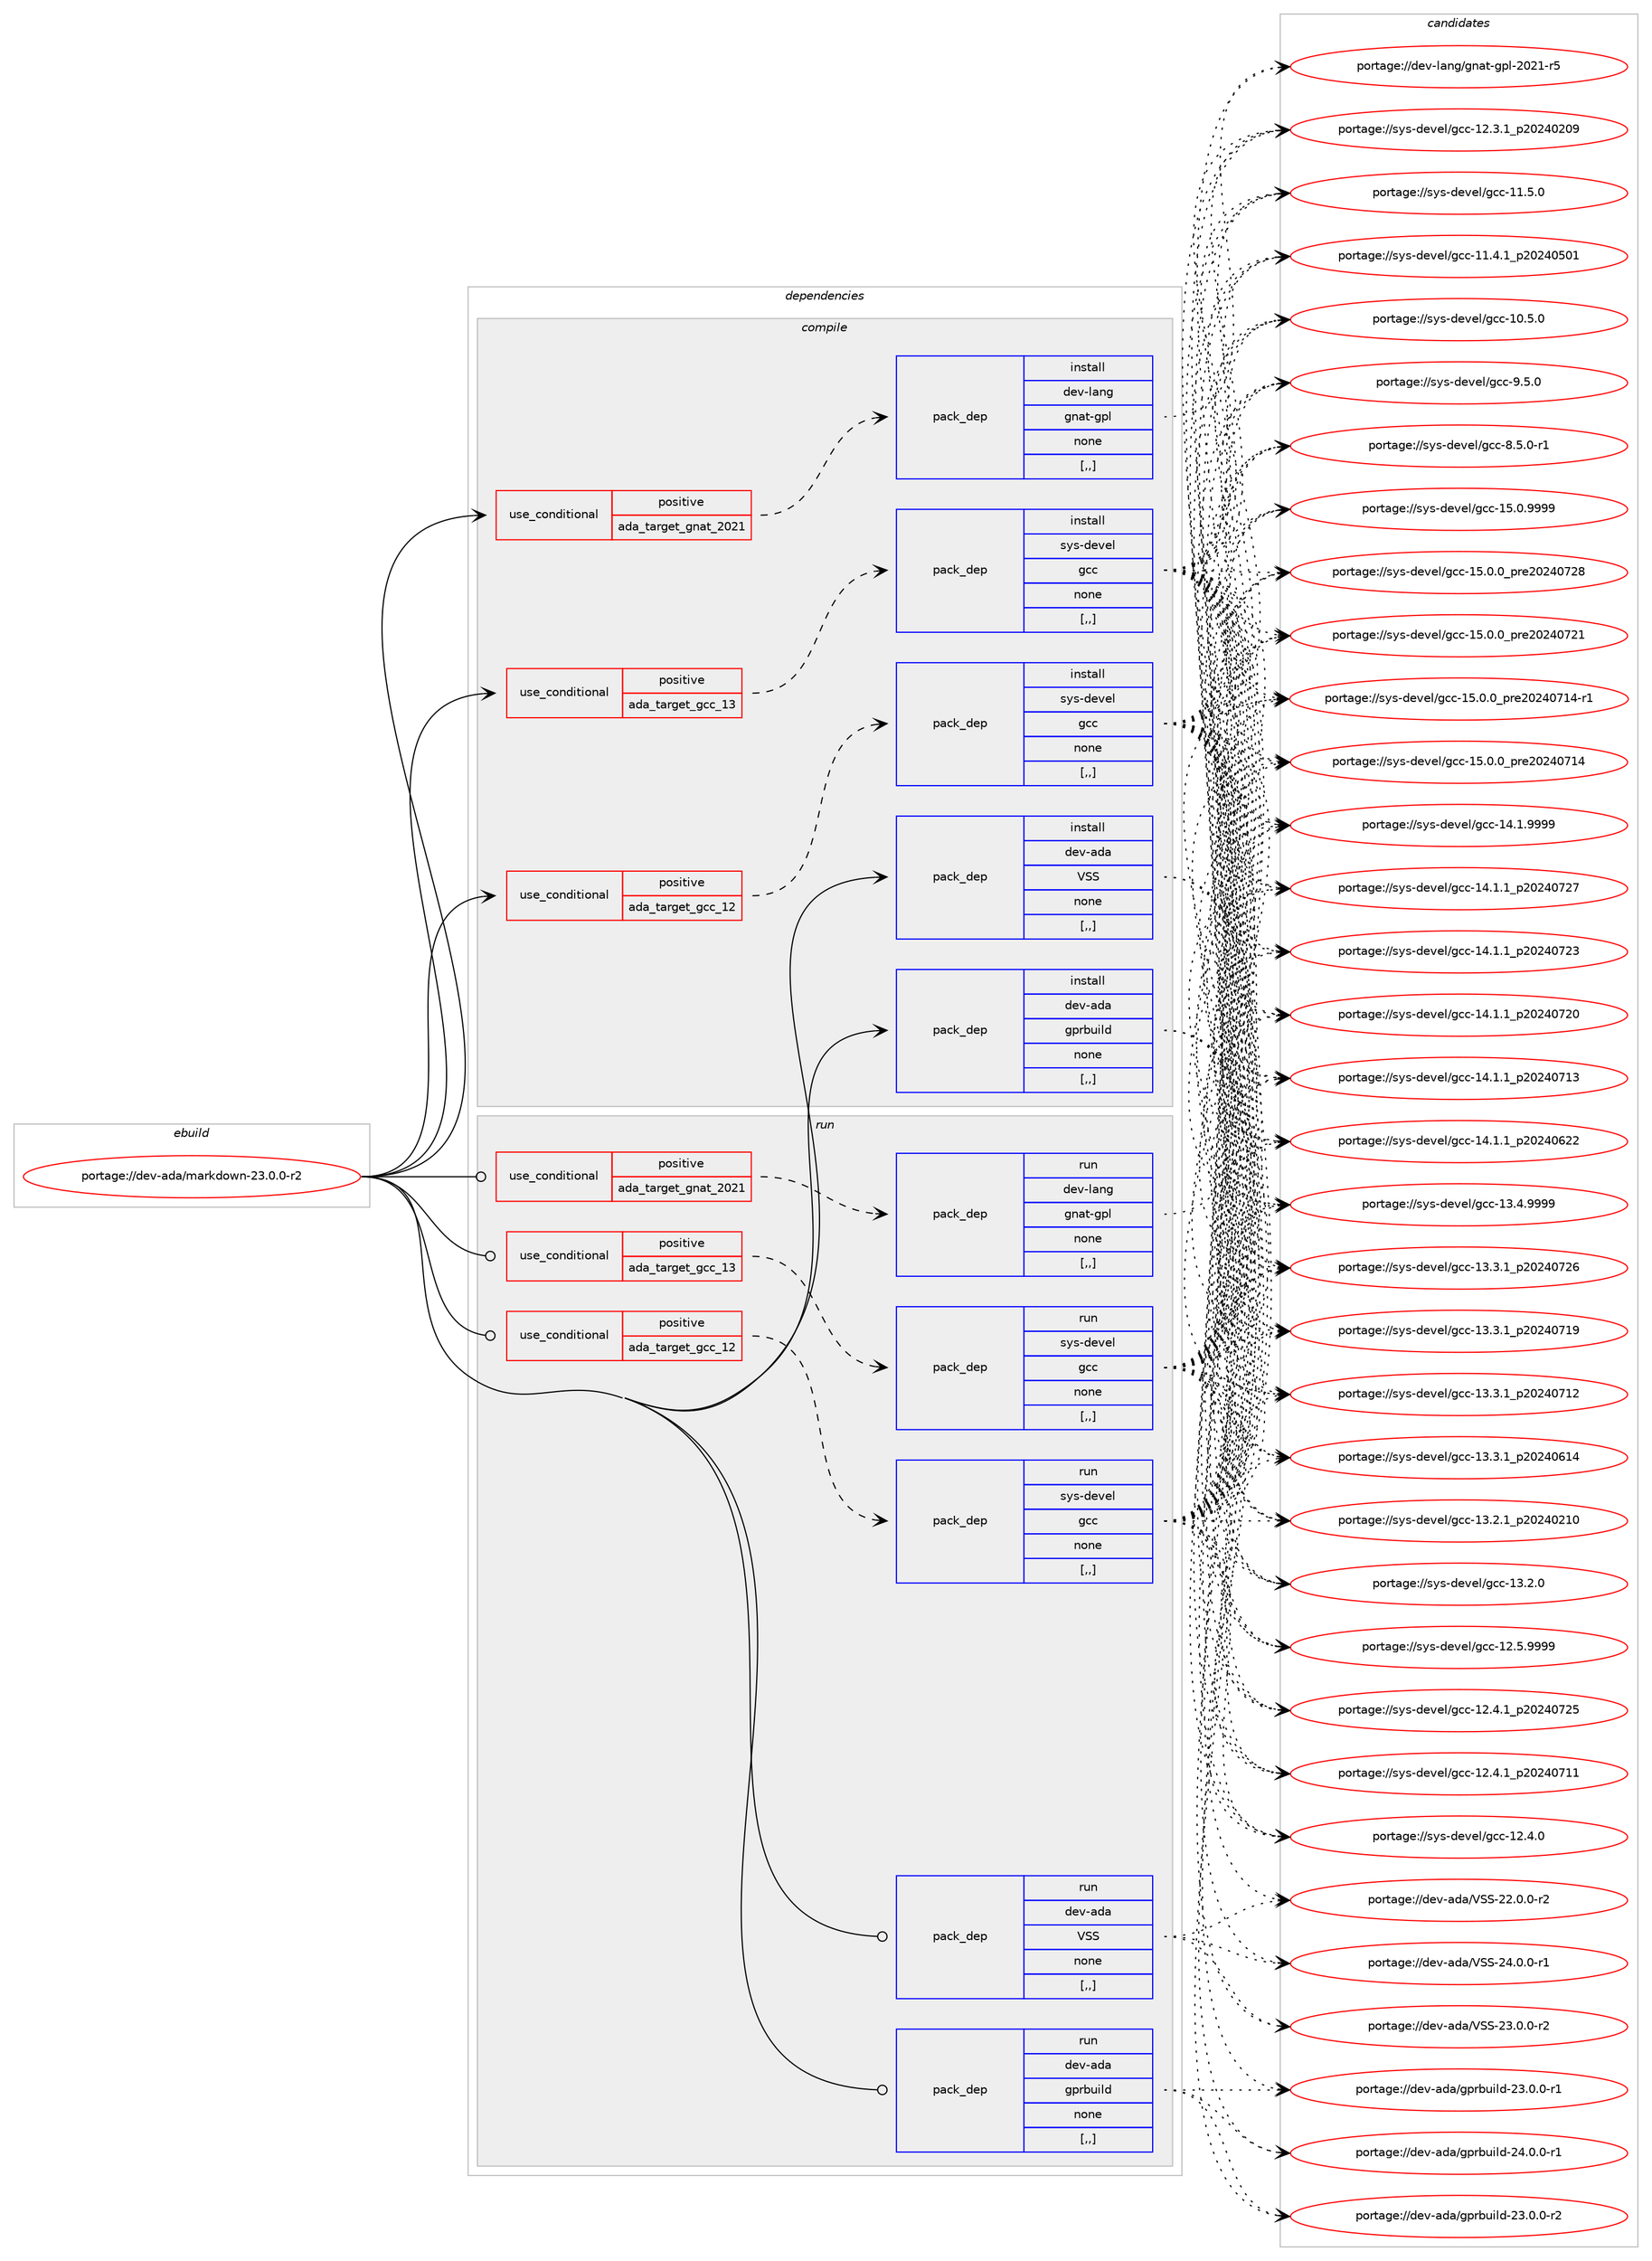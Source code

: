 digraph prolog {

# *************
# Graph options
# *************

newrank=true;
concentrate=true;
compound=true;
graph [rankdir=LR,fontname=Helvetica,fontsize=10,ranksep=1.5];#, ranksep=2.5, nodesep=0.2];
edge  [arrowhead=vee];
node  [fontname=Helvetica,fontsize=10];

# **********
# The ebuild
# **********

subgraph cluster_leftcol {
color=gray;
label=<<i>ebuild</i>>;
id [label="portage://dev-ada/markdown-23.0.0-r2", color=red, width=4, href="../dev-ada/markdown-23.0.0-r2.svg"];
}

# ****************
# The dependencies
# ****************

subgraph cluster_midcol {
color=gray;
label=<<i>dependencies</i>>;
subgraph cluster_compile {
fillcolor="#eeeeee";
style=filled;
label=<<i>compile</i>>;
subgraph cond16718 {
dependency64597 [label=<<TABLE BORDER="0" CELLBORDER="1" CELLSPACING="0" CELLPADDING="4"><TR><TD ROWSPAN="3" CELLPADDING="10">use_conditional</TD></TR><TR><TD>positive</TD></TR><TR><TD>ada_target_gcc_12</TD></TR></TABLE>>, shape=none, color=red];
subgraph pack46959 {
dependency64598 [label=<<TABLE BORDER="0" CELLBORDER="1" CELLSPACING="0" CELLPADDING="4" WIDTH="220"><TR><TD ROWSPAN="6" CELLPADDING="30">pack_dep</TD></TR><TR><TD WIDTH="110">install</TD></TR><TR><TD>sys-devel</TD></TR><TR><TD>gcc</TD></TR><TR><TD>none</TD></TR><TR><TD>[,,]</TD></TR></TABLE>>, shape=none, color=blue];
}
dependency64597:e -> dependency64598:w [weight=20,style="dashed",arrowhead="vee"];
}
id:e -> dependency64597:w [weight=20,style="solid",arrowhead="vee"];
subgraph cond16719 {
dependency64599 [label=<<TABLE BORDER="0" CELLBORDER="1" CELLSPACING="0" CELLPADDING="4"><TR><TD ROWSPAN="3" CELLPADDING="10">use_conditional</TD></TR><TR><TD>positive</TD></TR><TR><TD>ada_target_gcc_13</TD></TR></TABLE>>, shape=none, color=red];
subgraph pack46960 {
dependency64600 [label=<<TABLE BORDER="0" CELLBORDER="1" CELLSPACING="0" CELLPADDING="4" WIDTH="220"><TR><TD ROWSPAN="6" CELLPADDING="30">pack_dep</TD></TR><TR><TD WIDTH="110">install</TD></TR><TR><TD>sys-devel</TD></TR><TR><TD>gcc</TD></TR><TR><TD>none</TD></TR><TR><TD>[,,]</TD></TR></TABLE>>, shape=none, color=blue];
}
dependency64599:e -> dependency64600:w [weight=20,style="dashed",arrowhead="vee"];
}
id:e -> dependency64599:w [weight=20,style="solid",arrowhead="vee"];
subgraph cond16720 {
dependency64601 [label=<<TABLE BORDER="0" CELLBORDER="1" CELLSPACING="0" CELLPADDING="4"><TR><TD ROWSPAN="3" CELLPADDING="10">use_conditional</TD></TR><TR><TD>positive</TD></TR><TR><TD>ada_target_gnat_2021</TD></TR></TABLE>>, shape=none, color=red];
subgraph pack46961 {
dependency64602 [label=<<TABLE BORDER="0" CELLBORDER="1" CELLSPACING="0" CELLPADDING="4" WIDTH="220"><TR><TD ROWSPAN="6" CELLPADDING="30">pack_dep</TD></TR><TR><TD WIDTH="110">install</TD></TR><TR><TD>dev-lang</TD></TR><TR><TD>gnat-gpl</TD></TR><TR><TD>none</TD></TR><TR><TD>[,,]</TD></TR></TABLE>>, shape=none, color=blue];
}
dependency64601:e -> dependency64602:w [weight=20,style="dashed",arrowhead="vee"];
}
id:e -> dependency64601:w [weight=20,style="solid",arrowhead="vee"];
subgraph pack46962 {
dependency64603 [label=<<TABLE BORDER="0" CELLBORDER="1" CELLSPACING="0" CELLPADDING="4" WIDTH="220"><TR><TD ROWSPAN="6" CELLPADDING="30">pack_dep</TD></TR><TR><TD WIDTH="110">install</TD></TR><TR><TD>dev-ada</TD></TR><TR><TD>VSS</TD></TR><TR><TD>none</TD></TR><TR><TD>[,,]</TD></TR></TABLE>>, shape=none, color=blue];
}
id:e -> dependency64603:w [weight=20,style="solid",arrowhead="vee"];
subgraph pack46963 {
dependency64604 [label=<<TABLE BORDER="0" CELLBORDER="1" CELLSPACING="0" CELLPADDING="4" WIDTH="220"><TR><TD ROWSPAN="6" CELLPADDING="30">pack_dep</TD></TR><TR><TD WIDTH="110">install</TD></TR><TR><TD>dev-ada</TD></TR><TR><TD>gprbuild</TD></TR><TR><TD>none</TD></TR><TR><TD>[,,]</TD></TR></TABLE>>, shape=none, color=blue];
}
id:e -> dependency64604:w [weight=20,style="solid",arrowhead="vee"];
}
subgraph cluster_compileandrun {
fillcolor="#eeeeee";
style=filled;
label=<<i>compile and run</i>>;
}
subgraph cluster_run {
fillcolor="#eeeeee";
style=filled;
label=<<i>run</i>>;
subgraph cond16721 {
dependency64605 [label=<<TABLE BORDER="0" CELLBORDER="1" CELLSPACING="0" CELLPADDING="4"><TR><TD ROWSPAN="3" CELLPADDING="10">use_conditional</TD></TR><TR><TD>positive</TD></TR><TR><TD>ada_target_gcc_12</TD></TR></TABLE>>, shape=none, color=red];
subgraph pack46964 {
dependency64606 [label=<<TABLE BORDER="0" CELLBORDER="1" CELLSPACING="0" CELLPADDING="4" WIDTH="220"><TR><TD ROWSPAN="6" CELLPADDING="30">pack_dep</TD></TR><TR><TD WIDTH="110">run</TD></TR><TR><TD>sys-devel</TD></TR><TR><TD>gcc</TD></TR><TR><TD>none</TD></TR><TR><TD>[,,]</TD></TR></TABLE>>, shape=none, color=blue];
}
dependency64605:e -> dependency64606:w [weight=20,style="dashed",arrowhead="vee"];
}
id:e -> dependency64605:w [weight=20,style="solid",arrowhead="odot"];
subgraph cond16722 {
dependency64607 [label=<<TABLE BORDER="0" CELLBORDER="1" CELLSPACING="0" CELLPADDING="4"><TR><TD ROWSPAN="3" CELLPADDING="10">use_conditional</TD></TR><TR><TD>positive</TD></TR><TR><TD>ada_target_gcc_13</TD></TR></TABLE>>, shape=none, color=red];
subgraph pack46965 {
dependency64608 [label=<<TABLE BORDER="0" CELLBORDER="1" CELLSPACING="0" CELLPADDING="4" WIDTH="220"><TR><TD ROWSPAN="6" CELLPADDING="30">pack_dep</TD></TR><TR><TD WIDTH="110">run</TD></TR><TR><TD>sys-devel</TD></TR><TR><TD>gcc</TD></TR><TR><TD>none</TD></TR><TR><TD>[,,]</TD></TR></TABLE>>, shape=none, color=blue];
}
dependency64607:e -> dependency64608:w [weight=20,style="dashed",arrowhead="vee"];
}
id:e -> dependency64607:w [weight=20,style="solid",arrowhead="odot"];
subgraph cond16723 {
dependency64609 [label=<<TABLE BORDER="0" CELLBORDER="1" CELLSPACING="0" CELLPADDING="4"><TR><TD ROWSPAN="3" CELLPADDING="10">use_conditional</TD></TR><TR><TD>positive</TD></TR><TR><TD>ada_target_gnat_2021</TD></TR></TABLE>>, shape=none, color=red];
subgraph pack46966 {
dependency64610 [label=<<TABLE BORDER="0" CELLBORDER="1" CELLSPACING="0" CELLPADDING="4" WIDTH="220"><TR><TD ROWSPAN="6" CELLPADDING="30">pack_dep</TD></TR><TR><TD WIDTH="110">run</TD></TR><TR><TD>dev-lang</TD></TR><TR><TD>gnat-gpl</TD></TR><TR><TD>none</TD></TR><TR><TD>[,,]</TD></TR></TABLE>>, shape=none, color=blue];
}
dependency64609:e -> dependency64610:w [weight=20,style="dashed",arrowhead="vee"];
}
id:e -> dependency64609:w [weight=20,style="solid",arrowhead="odot"];
subgraph pack46967 {
dependency64611 [label=<<TABLE BORDER="0" CELLBORDER="1" CELLSPACING="0" CELLPADDING="4" WIDTH="220"><TR><TD ROWSPAN="6" CELLPADDING="30">pack_dep</TD></TR><TR><TD WIDTH="110">run</TD></TR><TR><TD>dev-ada</TD></TR><TR><TD>VSS</TD></TR><TR><TD>none</TD></TR><TR><TD>[,,]</TD></TR></TABLE>>, shape=none, color=blue];
}
id:e -> dependency64611:w [weight=20,style="solid",arrowhead="odot"];
subgraph pack46968 {
dependency64612 [label=<<TABLE BORDER="0" CELLBORDER="1" CELLSPACING="0" CELLPADDING="4" WIDTH="220"><TR><TD ROWSPAN="6" CELLPADDING="30">pack_dep</TD></TR><TR><TD WIDTH="110">run</TD></TR><TR><TD>dev-ada</TD></TR><TR><TD>gprbuild</TD></TR><TR><TD>none</TD></TR><TR><TD>[,,]</TD></TR></TABLE>>, shape=none, color=blue];
}
id:e -> dependency64612:w [weight=20,style="solid",arrowhead="odot"];
}
}

# **************
# The candidates
# **************

subgraph cluster_choices {
rank=same;
color=gray;
label=<<i>candidates</i>>;

subgraph choice46959 {
color=black;
nodesep=1;
choice1151211154510010111810110847103999945495346484657575757 [label="portage://sys-devel/gcc-15.0.9999", color=red, width=4,href="../sys-devel/gcc-15.0.9999.svg"];
choice1151211154510010111810110847103999945495346484648951121141015048505248555056 [label="portage://sys-devel/gcc-15.0.0_pre20240728", color=red, width=4,href="../sys-devel/gcc-15.0.0_pre20240728.svg"];
choice1151211154510010111810110847103999945495346484648951121141015048505248555049 [label="portage://sys-devel/gcc-15.0.0_pre20240721", color=red, width=4,href="../sys-devel/gcc-15.0.0_pre20240721.svg"];
choice11512111545100101118101108471039999454953464846489511211410150485052485549524511449 [label="portage://sys-devel/gcc-15.0.0_pre20240714-r1", color=red, width=4,href="../sys-devel/gcc-15.0.0_pre20240714-r1.svg"];
choice1151211154510010111810110847103999945495346484648951121141015048505248554952 [label="portage://sys-devel/gcc-15.0.0_pre20240714", color=red, width=4,href="../sys-devel/gcc-15.0.0_pre20240714.svg"];
choice1151211154510010111810110847103999945495246494657575757 [label="portage://sys-devel/gcc-14.1.9999", color=red, width=4,href="../sys-devel/gcc-14.1.9999.svg"];
choice1151211154510010111810110847103999945495246494649951125048505248555055 [label="portage://sys-devel/gcc-14.1.1_p20240727", color=red, width=4,href="../sys-devel/gcc-14.1.1_p20240727.svg"];
choice1151211154510010111810110847103999945495246494649951125048505248555051 [label="portage://sys-devel/gcc-14.1.1_p20240723", color=red, width=4,href="../sys-devel/gcc-14.1.1_p20240723.svg"];
choice1151211154510010111810110847103999945495246494649951125048505248555048 [label="portage://sys-devel/gcc-14.1.1_p20240720", color=red, width=4,href="../sys-devel/gcc-14.1.1_p20240720.svg"];
choice1151211154510010111810110847103999945495246494649951125048505248554951 [label="portage://sys-devel/gcc-14.1.1_p20240713", color=red, width=4,href="../sys-devel/gcc-14.1.1_p20240713.svg"];
choice1151211154510010111810110847103999945495246494649951125048505248545050 [label="portage://sys-devel/gcc-14.1.1_p20240622", color=red, width=4,href="../sys-devel/gcc-14.1.1_p20240622.svg"];
choice1151211154510010111810110847103999945495146524657575757 [label="portage://sys-devel/gcc-13.4.9999", color=red, width=4,href="../sys-devel/gcc-13.4.9999.svg"];
choice1151211154510010111810110847103999945495146514649951125048505248555054 [label="portage://sys-devel/gcc-13.3.1_p20240726", color=red, width=4,href="../sys-devel/gcc-13.3.1_p20240726.svg"];
choice1151211154510010111810110847103999945495146514649951125048505248554957 [label="portage://sys-devel/gcc-13.3.1_p20240719", color=red, width=4,href="../sys-devel/gcc-13.3.1_p20240719.svg"];
choice1151211154510010111810110847103999945495146514649951125048505248554950 [label="portage://sys-devel/gcc-13.3.1_p20240712", color=red, width=4,href="../sys-devel/gcc-13.3.1_p20240712.svg"];
choice1151211154510010111810110847103999945495146514649951125048505248544952 [label="portage://sys-devel/gcc-13.3.1_p20240614", color=red, width=4,href="../sys-devel/gcc-13.3.1_p20240614.svg"];
choice1151211154510010111810110847103999945495146504649951125048505248504948 [label="portage://sys-devel/gcc-13.2.1_p20240210", color=red, width=4,href="../sys-devel/gcc-13.2.1_p20240210.svg"];
choice1151211154510010111810110847103999945495146504648 [label="portage://sys-devel/gcc-13.2.0", color=red, width=4,href="../sys-devel/gcc-13.2.0.svg"];
choice1151211154510010111810110847103999945495046534657575757 [label="portage://sys-devel/gcc-12.5.9999", color=red, width=4,href="../sys-devel/gcc-12.5.9999.svg"];
choice1151211154510010111810110847103999945495046524649951125048505248555053 [label="portage://sys-devel/gcc-12.4.1_p20240725", color=red, width=4,href="../sys-devel/gcc-12.4.1_p20240725.svg"];
choice1151211154510010111810110847103999945495046524649951125048505248554949 [label="portage://sys-devel/gcc-12.4.1_p20240711", color=red, width=4,href="../sys-devel/gcc-12.4.1_p20240711.svg"];
choice1151211154510010111810110847103999945495046524648 [label="portage://sys-devel/gcc-12.4.0", color=red, width=4,href="../sys-devel/gcc-12.4.0.svg"];
choice1151211154510010111810110847103999945495046514649951125048505248504857 [label="portage://sys-devel/gcc-12.3.1_p20240209", color=red, width=4,href="../sys-devel/gcc-12.3.1_p20240209.svg"];
choice1151211154510010111810110847103999945494946534648 [label="portage://sys-devel/gcc-11.5.0", color=red, width=4,href="../sys-devel/gcc-11.5.0.svg"];
choice1151211154510010111810110847103999945494946524649951125048505248534849 [label="portage://sys-devel/gcc-11.4.1_p20240501", color=red, width=4,href="../sys-devel/gcc-11.4.1_p20240501.svg"];
choice1151211154510010111810110847103999945494846534648 [label="portage://sys-devel/gcc-10.5.0", color=red, width=4,href="../sys-devel/gcc-10.5.0.svg"];
choice11512111545100101118101108471039999455746534648 [label="portage://sys-devel/gcc-9.5.0", color=red, width=4,href="../sys-devel/gcc-9.5.0.svg"];
choice115121115451001011181011084710399994556465346484511449 [label="portage://sys-devel/gcc-8.5.0-r1", color=red, width=4,href="../sys-devel/gcc-8.5.0-r1.svg"];
dependency64598:e -> choice1151211154510010111810110847103999945495346484657575757:w [style=dotted,weight="100"];
dependency64598:e -> choice1151211154510010111810110847103999945495346484648951121141015048505248555056:w [style=dotted,weight="100"];
dependency64598:e -> choice1151211154510010111810110847103999945495346484648951121141015048505248555049:w [style=dotted,weight="100"];
dependency64598:e -> choice11512111545100101118101108471039999454953464846489511211410150485052485549524511449:w [style=dotted,weight="100"];
dependency64598:e -> choice1151211154510010111810110847103999945495346484648951121141015048505248554952:w [style=dotted,weight="100"];
dependency64598:e -> choice1151211154510010111810110847103999945495246494657575757:w [style=dotted,weight="100"];
dependency64598:e -> choice1151211154510010111810110847103999945495246494649951125048505248555055:w [style=dotted,weight="100"];
dependency64598:e -> choice1151211154510010111810110847103999945495246494649951125048505248555051:w [style=dotted,weight="100"];
dependency64598:e -> choice1151211154510010111810110847103999945495246494649951125048505248555048:w [style=dotted,weight="100"];
dependency64598:e -> choice1151211154510010111810110847103999945495246494649951125048505248554951:w [style=dotted,weight="100"];
dependency64598:e -> choice1151211154510010111810110847103999945495246494649951125048505248545050:w [style=dotted,weight="100"];
dependency64598:e -> choice1151211154510010111810110847103999945495146524657575757:w [style=dotted,weight="100"];
dependency64598:e -> choice1151211154510010111810110847103999945495146514649951125048505248555054:w [style=dotted,weight="100"];
dependency64598:e -> choice1151211154510010111810110847103999945495146514649951125048505248554957:w [style=dotted,weight="100"];
dependency64598:e -> choice1151211154510010111810110847103999945495146514649951125048505248554950:w [style=dotted,weight="100"];
dependency64598:e -> choice1151211154510010111810110847103999945495146514649951125048505248544952:w [style=dotted,weight="100"];
dependency64598:e -> choice1151211154510010111810110847103999945495146504649951125048505248504948:w [style=dotted,weight="100"];
dependency64598:e -> choice1151211154510010111810110847103999945495146504648:w [style=dotted,weight="100"];
dependency64598:e -> choice1151211154510010111810110847103999945495046534657575757:w [style=dotted,weight="100"];
dependency64598:e -> choice1151211154510010111810110847103999945495046524649951125048505248555053:w [style=dotted,weight="100"];
dependency64598:e -> choice1151211154510010111810110847103999945495046524649951125048505248554949:w [style=dotted,weight="100"];
dependency64598:e -> choice1151211154510010111810110847103999945495046524648:w [style=dotted,weight="100"];
dependency64598:e -> choice1151211154510010111810110847103999945495046514649951125048505248504857:w [style=dotted,weight="100"];
dependency64598:e -> choice1151211154510010111810110847103999945494946534648:w [style=dotted,weight="100"];
dependency64598:e -> choice1151211154510010111810110847103999945494946524649951125048505248534849:w [style=dotted,weight="100"];
dependency64598:e -> choice1151211154510010111810110847103999945494846534648:w [style=dotted,weight="100"];
dependency64598:e -> choice11512111545100101118101108471039999455746534648:w [style=dotted,weight="100"];
dependency64598:e -> choice115121115451001011181011084710399994556465346484511449:w [style=dotted,weight="100"];
}
subgraph choice46960 {
color=black;
nodesep=1;
choice1151211154510010111810110847103999945495346484657575757 [label="portage://sys-devel/gcc-15.0.9999", color=red, width=4,href="../sys-devel/gcc-15.0.9999.svg"];
choice1151211154510010111810110847103999945495346484648951121141015048505248555056 [label="portage://sys-devel/gcc-15.0.0_pre20240728", color=red, width=4,href="../sys-devel/gcc-15.0.0_pre20240728.svg"];
choice1151211154510010111810110847103999945495346484648951121141015048505248555049 [label="portage://sys-devel/gcc-15.0.0_pre20240721", color=red, width=4,href="../sys-devel/gcc-15.0.0_pre20240721.svg"];
choice11512111545100101118101108471039999454953464846489511211410150485052485549524511449 [label="portage://sys-devel/gcc-15.0.0_pre20240714-r1", color=red, width=4,href="../sys-devel/gcc-15.0.0_pre20240714-r1.svg"];
choice1151211154510010111810110847103999945495346484648951121141015048505248554952 [label="portage://sys-devel/gcc-15.0.0_pre20240714", color=red, width=4,href="../sys-devel/gcc-15.0.0_pre20240714.svg"];
choice1151211154510010111810110847103999945495246494657575757 [label="portage://sys-devel/gcc-14.1.9999", color=red, width=4,href="../sys-devel/gcc-14.1.9999.svg"];
choice1151211154510010111810110847103999945495246494649951125048505248555055 [label="portage://sys-devel/gcc-14.1.1_p20240727", color=red, width=4,href="../sys-devel/gcc-14.1.1_p20240727.svg"];
choice1151211154510010111810110847103999945495246494649951125048505248555051 [label="portage://sys-devel/gcc-14.1.1_p20240723", color=red, width=4,href="../sys-devel/gcc-14.1.1_p20240723.svg"];
choice1151211154510010111810110847103999945495246494649951125048505248555048 [label="portage://sys-devel/gcc-14.1.1_p20240720", color=red, width=4,href="../sys-devel/gcc-14.1.1_p20240720.svg"];
choice1151211154510010111810110847103999945495246494649951125048505248554951 [label="portage://sys-devel/gcc-14.1.1_p20240713", color=red, width=4,href="../sys-devel/gcc-14.1.1_p20240713.svg"];
choice1151211154510010111810110847103999945495246494649951125048505248545050 [label="portage://sys-devel/gcc-14.1.1_p20240622", color=red, width=4,href="../sys-devel/gcc-14.1.1_p20240622.svg"];
choice1151211154510010111810110847103999945495146524657575757 [label="portage://sys-devel/gcc-13.4.9999", color=red, width=4,href="../sys-devel/gcc-13.4.9999.svg"];
choice1151211154510010111810110847103999945495146514649951125048505248555054 [label="portage://sys-devel/gcc-13.3.1_p20240726", color=red, width=4,href="../sys-devel/gcc-13.3.1_p20240726.svg"];
choice1151211154510010111810110847103999945495146514649951125048505248554957 [label="portage://sys-devel/gcc-13.3.1_p20240719", color=red, width=4,href="../sys-devel/gcc-13.3.1_p20240719.svg"];
choice1151211154510010111810110847103999945495146514649951125048505248554950 [label="portage://sys-devel/gcc-13.3.1_p20240712", color=red, width=4,href="../sys-devel/gcc-13.3.1_p20240712.svg"];
choice1151211154510010111810110847103999945495146514649951125048505248544952 [label="portage://sys-devel/gcc-13.3.1_p20240614", color=red, width=4,href="../sys-devel/gcc-13.3.1_p20240614.svg"];
choice1151211154510010111810110847103999945495146504649951125048505248504948 [label="portage://sys-devel/gcc-13.2.1_p20240210", color=red, width=4,href="../sys-devel/gcc-13.2.1_p20240210.svg"];
choice1151211154510010111810110847103999945495146504648 [label="portage://sys-devel/gcc-13.2.0", color=red, width=4,href="../sys-devel/gcc-13.2.0.svg"];
choice1151211154510010111810110847103999945495046534657575757 [label="portage://sys-devel/gcc-12.5.9999", color=red, width=4,href="../sys-devel/gcc-12.5.9999.svg"];
choice1151211154510010111810110847103999945495046524649951125048505248555053 [label="portage://sys-devel/gcc-12.4.1_p20240725", color=red, width=4,href="../sys-devel/gcc-12.4.1_p20240725.svg"];
choice1151211154510010111810110847103999945495046524649951125048505248554949 [label="portage://sys-devel/gcc-12.4.1_p20240711", color=red, width=4,href="../sys-devel/gcc-12.4.1_p20240711.svg"];
choice1151211154510010111810110847103999945495046524648 [label="portage://sys-devel/gcc-12.4.0", color=red, width=4,href="../sys-devel/gcc-12.4.0.svg"];
choice1151211154510010111810110847103999945495046514649951125048505248504857 [label="portage://sys-devel/gcc-12.3.1_p20240209", color=red, width=4,href="../sys-devel/gcc-12.3.1_p20240209.svg"];
choice1151211154510010111810110847103999945494946534648 [label="portage://sys-devel/gcc-11.5.0", color=red, width=4,href="../sys-devel/gcc-11.5.0.svg"];
choice1151211154510010111810110847103999945494946524649951125048505248534849 [label="portage://sys-devel/gcc-11.4.1_p20240501", color=red, width=4,href="../sys-devel/gcc-11.4.1_p20240501.svg"];
choice1151211154510010111810110847103999945494846534648 [label="portage://sys-devel/gcc-10.5.0", color=red, width=4,href="../sys-devel/gcc-10.5.0.svg"];
choice11512111545100101118101108471039999455746534648 [label="portage://sys-devel/gcc-9.5.0", color=red, width=4,href="../sys-devel/gcc-9.5.0.svg"];
choice115121115451001011181011084710399994556465346484511449 [label="portage://sys-devel/gcc-8.5.0-r1", color=red, width=4,href="../sys-devel/gcc-8.5.0-r1.svg"];
dependency64600:e -> choice1151211154510010111810110847103999945495346484657575757:w [style=dotted,weight="100"];
dependency64600:e -> choice1151211154510010111810110847103999945495346484648951121141015048505248555056:w [style=dotted,weight="100"];
dependency64600:e -> choice1151211154510010111810110847103999945495346484648951121141015048505248555049:w [style=dotted,weight="100"];
dependency64600:e -> choice11512111545100101118101108471039999454953464846489511211410150485052485549524511449:w [style=dotted,weight="100"];
dependency64600:e -> choice1151211154510010111810110847103999945495346484648951121141015048505248554952:w [style=dotted,weight="100"];
dependency64600:e -> choice1151211154510010111810110847103999945495246494657575757:w [style=dotted,weight="100"];
dependency64600:e -> choice1151211154510010111810110847103999945495246494649951125048505248555055:w [style=dotted,weight="100"];
dependency64600:e -> choice1151211154510010111810110847103999945495246494649951125048505248555051:w [style=dotted,weight="100"];
dependency64600:e -> choice1151211154510010111810110847103999945495246494649951125048505248555048:w [style=dotted,weight="100"];
dependency64600:e -> choice1151211154510010111810110847103999945495246494649951125048505248554951:w [style=dotted,weight="100"];
dependency64600:e -> choice1151211154510010111810110847103999945495246494649951125048505248545050:w [style=dotted,weight="100"];
dependency64600:e -> choice1151211154510010111810110847103999945495146524657575757:w [style=dotted,weight="100"];
dependency64600:e -> choice1151211154510010111810110847103999945495146514649951125048505248555054:w [style=dotted,weight="100"];
dependency64600:e -> choice1151211154510010111810110847103999945495146514649951125048505248554957:w [style=dotted,weight="100"];
dependency64600:e -> choice1151211154510010111810110847103999945495146514649951125048505248554950:w [style=dotted,weight="100"];
dependency64600:e -> choice1151211154510010111810110847103999945495146514649951125048505248544952:w [style=dotted,weight="100"];
dependency64600:e -> choice1151211154510010111810110847103999945495146504649951125048505248504948:w [style=dotted,weight="100"];
dependency64600:e -> choice1151211154510010111810110847103999945495146504648:w [style=dotted,weight="100"];
dependency64600:e -> choice1151211154510010111810110847103999945495046534657575757:w [style=dotted,weight="100"];
dependency64600:e -> choice1151211154510010111810110847103999945495046524649951125048505248555053:w [style=dotted,weight="100"];
dependency64600:e -> choice1151211154510010111810110847103999945495046524649951125048505248554949:w [style=dotted,weight="100"];
dependency64600:e -> choice1151211154510010111810110847103999945495046524648:w [style=dotted,weight="100"];
dependency64600:e -> choice1151211154510010111810110847103999945495046514649951125048505248504857:w [style=dotted,weight="100"];
dependency64600:e -> choice1151211154510010111810110847103999945494946534648:w [style=dotted,weight="100"];
dependency64600:e -> choice1151211154510010111810110847103999945494946524649951125048505248534849:w [style=dotted,weight="100"];
dependency64600:e -> choice1151211154510010111810110847103999945494846534648:w [style=dotted,weight="100"];
dependency64600:e -> choice11512111545100101118101108471039999455746534648:w [style=dotted,weight="100"];
dependency64600:e -> choice115121115451001011181011084710399994556465346484511449:w [style=dotted,weight="100"];
}
subgraph choice46961 {
color=black;
nodesep=1;
choice100101118451089711010347103110971164510311210845504850494511453 [label="portage://dev-lang/gnat-gpl-2021-r5", color=red, width=4,href="../dev-lang/gnat-gpl-2021-r5.svg"];
dependency64602:e -> choice100101118451089711010347103110971164510311210845504850494511453:w [style=dotted,weight="100"];
}
subgraph choice46962 {
color=black;
nodesep=1;
choice10010111845971009747868383455052464846484511449 [label="portage://dev-ada/VSS-24.0.0-r1", color=red, width=4,href="../dev-ada/VSS-24.0.0-r1.svg"];
choice10010111845971009747868383455051464846484511450 [label="portage://dev-ada/VSS-23.0.0-r2", color=red, width=4,href="../dev-ada/VSS-23.0.0-r2.svg"];
choice10010111845971009747868383455050464846484511450 [label="portage://dev-ada/VSS-22.0.0-r2", color=red, width=4,href="../dev-ada/VSS-22.0.0-r2.svg"];
dependency64603:e -> choice10010111845971009747868383455052464846484511449:w [style=dotted,weight="100"];
dependency64603:e -> choice10010111845971009747868383455051464846484511450:w [style=dotted,weight="100"];
dependency64603:e -> choice10010111845971009747868383455050464846484511450:w [style=dotted,weight="100"];
}
subgraph choice46963 {
color=black;
nodesep=1;
choice1001011184597100974710311211498117105108100455052464846484511449 [label="portage://dev-ada/gprbuild-24.0.0-r1", color=red, width=4,href="../dev-ada/gprbuild-24.0.0-r1.svg"];
choice1001011184597100974710311211498117105108100455051464846484511450 [label="portage://dev-ada/gprbuild-23.0.0-r2", color=red, width=4,href="../dev-ada/gprbuild-23.0.0-r2.svg"];
choice1001011184597100974710311211498117105108100455051464846484511449 [label="portage://dev-ada/gprbuild-23.0.0-r1", color=red, width=4,href="../dev-ada/gprbuild-23.0.0-r1.svg"];
dependency64604:e -> choice1001011184597100974710311211498117105108100455052464846484511449:w [style=dotted,weight="100"];
dependency64604:e -> choice1001011184597100974710311211498117105108100455051464846484511450:w [style=dotted,weight="100"];
dependency64604:e -> choice1001011184597100974710311211498117105108100455051464846484511449:w [style=dotted,weight="100"];
}
subgraph choice46964 {
color=black;
nodesep=1;
choice1151211154510010111810110847103999945495346484657575757 [label="portage://sys-devel/gcc-15.0.9999", color=red, width=4,href="../sys-devel/gcc-15.0.9999.svg"];
choice1151211154510010111810110847103999945495346484648951121141015048505248555056 [label="portage://sys-devel/gcc-15.0.0_pre20240728", color=red, width=4,href="../sys-devel/gcc-15.0.0_pre20240728.svg"];
choice1151211154510010111810110847103999945495346484648951121141015048505248555049 [label="portage://sys-devel/gcc-15.0.0_pre20240721", color=red, width=4,href="../sys-devel/gcc-15.0.0_pre20240721.svg"];
choice11512111545100101118101108471039999454953464846489511211410150485052485549524511449 [label="portage://sys-devel/gcc-15.0.0_pre20240714-r1", color=red, width=4,href="../sys-devel/gcc-15.0.0_pre20240714-r1.svg"];
choice1151211154510010111810110847103999945495346484648951121141015048505248554952 [label="portage://sys-devel/gcc-15.0.0_pre20240714", color=red, width=4,href="../sys-devel/gcc-15.0.0_pre20240714.svg"];
choice1151211154510010111810110847103999945495246494657575757 [label="portage://sys-devel/gcc-14.1.9999", color=red, width=4,href="../sys-devel/gcc-14.1.9999.svg"];
choice1151211154510010111810110847103999945495246494649951125048505248555055 [label="portage://sys-devel/gcc-14.1.1_p20240727", color=red, width=4,href="../sys-devel/gcc-14.1.1_p20240727.svg"];
choice1151211154510010111810110847103999945495246494649951125048505248555051 [label="portage://sys-devel/gcc-14.1.1_p20240723", color=red, width=4,href="../sys-devel/gcc-14.1.1_p20240723.svg"];
choice1151211154510010111810110847103999945495246494649951125048505248555048 [label="portage://sys-devel/gcc-14.1.1_p20240720", color=red, width=4,href="../sys-devel/gcc-14.1.1_p20240720.svg"];
choice1151211154510010111810110847103999945495246494649951125048505248554951 [label="portage://sys-devel/gcc-14.1.1_p20240713", color=red, width=4,href="../sys-devel/gcc-14.1.1_p20240713.svg"];
choice1151211154510010111810110847103999945495246494649951125048505248545050 [label="portage://sys-devel/gcc-14.1.1_p20240622", color=red, width=4,href="../sys-devel/gcc-14.1.1_p20240622.svg"];
choice1151211154510010111810110847103999945495146524657575757 [label="portage://sys-devel/gcc-13.4.9999", color=red, width=4,href="../sys-devel/gcc-13.4.9999.svg"];
choice1151211154510010111810110847103999945495146514649951125048505248555054 [label="portage://sys-devel/gcc-13.3.1_p20240726", color=red, width=4,href="../sys-devel/gcc-13.3.1_p20240726.svg"];
choice1151211154510010111810110847103999945495146514649951125048505248554957 [label="portage://sys-devel/gcc-13.3.1_p20240719", color=red, width=4,href="../sys-devel/gcc-13.3.1_p20240719.svg"];
choice1151211154510010111810110847103999945495146514649951125048505248554950 [label="portage://sys-devel/gcc-13.3.1_p20240712", color=red, width=4,href="../sys-devel/gcc-13.3.1_p20240712.svg"];
choice1151211154510010111810110847103999945495146514649951125048505248544952 [label="portage://sys-devel/gcc-13.3.1_p20240614", color=red, width=4,href="../sys-devel/gcc-13.3.1_p20240614.svg"];
choice1151211154510010111810110847103999945495146504649951125048505248504948 [label="portage://sys-devel/gcc-13.2.1_p20240210", color=red, width=4,href="../sys-devel/gcc-13.2.1_p20240210.svg"];
choice1151211154510010111810110847103999945495146504648 [label="portage://sys-devel/gcc-13.2.0", color=red, width=4,href="../sys-devel/gcc-13.2.0.svg"];
choice1151211154510010111810110847103999945495046534657575757 [label="portage://sys-devel/gcc-12.5.9999", color=red, width=4,href="../sys-devel/gcc-12.5.9999.svg"];
choice1151211154510010111810110847103999945495046524649951125048505248555053 [label="portage://sys-devel/gcc-12.4.1_p20240725", color=red, width=4,href="../sys-devel/gcc-12.4.1_p20240725.svg"];
choice1151211154510010111810110847103999945495046524649951125048505248554949 [label="portage://sys-devel/gcc-12.4.1_p20240711", color=red, width=4,href="../sys-devel/gcc-12.4.1_p20240711.svg"];
choice1151211154510010111810110847103999945495046524648 [label="portage://sys-devel/gcc-12.4.0", color=red, width=4,href="../sys-devel/gcc-12.4.0.svg"];
choice1151211154510010111810110847103999945495046514649951125048505248504857 [label="portage://sys-devel/gcc-12.3.1_p20240209", color=red, width=4,href="../sys-devel/gcc-12.3.1_p20240209.svg"];
choice1151211154510010111810110847103999945494946534648 [label="portage://sys-devel/gcc-11.5.0", color=red, width=4,href="../sys-devel/gcc-11.5.0.svg"];
choice1151211154510010111810110847103999945494946524649951125048505248534849 [label="portage://sys-devel/gcc-11.4.1_p20240501", color=red, width=4,href="../sys-devel/gcc-11.4.1_p20240501.svg"];
choice1151211154510010111810110847103999945494846534648 [label="portage://sys-devel/gcc-10.5.0", color=red, width=4,href="../sys-devel/gcc-10.5.0.svg"];
choice11512111545100101118101108471039999455746534648 [label="portage://sys-devel/gcc-9.5.0", color=red, width=4,href="../sys-devel/gcc-9.5.0.svg"];
choice115121115451001011181011084710399994556465346484511449 [label="portage://sys-devel/gcc-8.5.0-r1", color=red, width=4,href="../sys-devel/gcc-8.5.0-r1.svg"];
dependency64606:e -> choice1151211154510010111810110847103999945495346484657575757:w [style=dotted,weight="100"];
dependency64606:e -> choice1151211154510010111810110847103999945495346484648951121141015048505248555056:w [style=dotted,weight="100"];
dependency64606:e -> choice1151211154510010111810110847103999945495346484648951121141015048505248555049:w [style=dotted,weight="100"];
dependency64606:e -> choice11512111545100101118101108471039999454953464846489511211410150485052485549524511449:w [style=dotted,weight="100"];
dependency64606:e -> choice1151211154510010111810110847103999945495346484648951121141015048505248554952:w [style=dotted,weight="100"];
dependency64606:e -> choice1151211154510010111810110847103999945495246494657575757:w [style=dotted,weight="100"];
dependency64606:e -> choice1151211154510010111810110847103999945495246494649951125048505248555055:w [style=dotted,weight="100"];
dependency64606:e -> choice1151211154510010111810110847103999945495246494649951125048505248555051:w [style=dotted,weight="100"];
dependency64606:e -> choice1151211154510010111810110847103999945495246494649951125048505248555048:w [style=dotted,weight="100"];
dependency64606:e -> choice1151211154510010111810110847103999945495246494649951125048505248554951:w [style=dotted,weight="100"];
dependency64606:e -> choice1151211154510010111810110847103999945495246494649951125048505248545050:w [style=dotted,weight="100"];
dependency64606:e -> choice1151211154510010111810110847103999945495146524657575757:w [style=dotted,weight="100"];
dependency64606:e -> choice1151211154510010111810110847103999945495146514649951125048505248555054:w [style=dotted,weight="100"];
dependency64606:e -> choice1151211154510010111810110847103999945495146514649951125048505248554957:w [style=dotted,weight="100"];
dependency64606:e -> choice1151211154510010111810110847103999945495146514649951125048505248554950:w [style=dotted,weight="100"];
dependency64606:e -> choice1151211154510010111810110847103999945495146514649951125048505248544952:w [style=dotted,weight="100"];
dependency64606:e -> choice1151211154510010111810110847103999945495146504649951125048505248504948:w [style=dotted,weight="100"];
dependency64606:e -> choice1151211154510010111810110847103999945495146504648:w [style=dotted,weight="100"];
dependency64606:e -> choice1151211154510010111810110847103999945495046534657575757:w [style=dotted,weight="100"];
dependency64606:e -> choice1151211154510010111810110847103999945495046524649951125048505248555053:w [style=dotted,weight="100"];
dependency64606:e -> choice1151211154510010111810110847103999945495046524649951125048505248554949:w [style=dotted,weight="100"];
dependency64606:e -> choice1151211154510010111810110847103999945495046524648:w [style=dotted,weight="100"];
dependency64606:e -> choice1151211154510010111810110847103999945495046514649951125048505248504857:w [style=dotted,weight="100"];
dependency64606:e -> choice1151211154510010111810110847103999945494946534648:w [style=dotted,weight="100"];
dependency64606:e -> choice1151211154510010111810110847103999945494946524649951125048505248534849:w [style=dotted,weight="100"];
dependency64606:e -> choice1151211154510010111810110847103999945494846534648:w [style=dotted,weight="100"];
dependency64606:e -> choice11512111545100101118101108471039999455746534648:w [style=dotted,weight="100"];
dependency64606:e -> choice115121115451001011181011084710399994556465346484511449:w [style=dotted,weight="100"];
}
subgraph choice46965 {
color=black;
nodesep=1;
choice1151211154510010111810110847103999945495346484657575757 [label="portage://sys-devel/gcc-15.0.9999", color=red, width=4,href="../sys-devel/gcc-15.0.9999.svg"];
choice1151211154510010111810110847103999945495346484648951121141015048505248555056 [label="portage://sys-devel/gcc-15.0.0_pre20240728", color=red, width=4,href="../sys-devel/gcc-15.0.0_pre20240728.svg"];
choice1151211154510010111810110847103999945495346484648951121141015048505248555049 [label="portage://sys-devel/gcc-15.0.0_pre20240721", color=red, width=4,href="../sys-devel/gcc-15.0.0_pre20240721.svg"];
choice11512111545100101118101108471039999454953464846489511211410150485052485549524511449 [label="portage://sys-devel/gcc-15.0.0_pre20240714-r1", color=red, width=4,href="../sys-devel/gcc-15.0.0_pre20240714-r1.svg"];
choice1151211154510010111810110847103999945495346484648951121141015048505248554952 [label="portage://sys-devel/gcc-15.0.0_pre20240714", color=red, width=4,href="../sys-devel/gcc-15.0.0_pre20240714.svg"];
choice1151211154510010111810110847103999945495246494657575757 [label="portage://sys-devel/gcc-14.1.9999", color=red, width=4,href="../sys-devel/gcc-14.1.9999.svg"];
choice1151211154510010111810110847103999945495246494649951125048505248555055 [label="portage://sys-devel/gcc-14.1.1_p20240727", color=red, width=4,href="../sys-devel/gcc-14.1.1_p20240727.svg"];
choice1151211154510010111810110847103999945495246494649951125048505248555051 [label="portage://sys-devel/gcc-14.1.1_p20240723", color=red, width=4,href="../sys-devel/gcc-14.1.1_p20240723.svg"];
choice1151211154510010111810110847103999945495246494649951125048505248555048 [label="portage://sys-devel/gcc-14.1.1_p20240720", color=red, width=4,href="../sys-devel/gcc-14.1.1_p20240720.svg"];
choice1151211154510010111810110847103999945495246494649951125048505248554951 [label="portage://sys-devel/gcc-14.1.1_p20240713", color=red, width=4,href="../sys-devel/gcc-14.1.1_p20240713.svg"];
choice1151211154510010111810110847103999945495246494649951125048505248545050 [label="portage://sys-devel/gcc-14.1.1_p20240622", color=red, width=4,href="../sys-devel/gcc-14.1.1_p20240622.svg"];
choice1151211154510010111810110847103999945495146524657575757 [label="portage://sys-devel/gcc-13.4.9999", color=red, width=4,href="../sys-devel/gcc-13.4.9999.svg"];
choice1151211154510010111810110847103999945495146514649951125048505248555054 [label="portage://sys-devel/gcc-13.3.1_p20240726", color=red, width=4,href="../sys-devel/gcc-13.3.1_p20240726.svg"];
choice1151211154510010111810110847103999945495146514649951125048505248554957 [label="portage://sys-devel/gcc-13.3.1_p20240719", color=red, width=4,href="../sys-devel/gcc-13.3.1_p20240719.svg"];
choice1151211154510010111810110847103999945495146514649951125048505248554950 [label="portage://sys-devel/gcc-13.3.1_p20240712", color=red, width=4,href="../sys-devel/gcc-13.3.1_p20240712.svg"];
choice1151211154510010111810110847103999945495146514649951125048505248544952 [label="portage://sys-devel/gcc-13.3.1_p20240614", color=red, width=4,href="../sys-devel/gcc-13.3.1_p20240614.svg"];
choice1151211154510010111810110847103999945495146504649951125048505248504948 [label="portage://sys-devel/gcc-13.2.1_p20240210", color=red, width=4,href="../sys-devel/gcc-13.2.1_p20240210.svg"];
choice1151211154510010111810110847103999945495146504648 [label="portage://sys-devel/gcc-13.2.0", color=red, width=4,href="../sys-devel/gcc-13.2.0.svg"];
choice1151211154510010111810110847103999945495046534657575757 [label="portage://sys-devel/gcc-12.5.9999", color=red, width=4,href="../sys-devel/gcc-12.5.9999.svg"];
choice1151211154510010111810110847103999945495046524649951125048505248555053 [label="portage://sys-devel/gcc-12.4.1_p20240725", color=red, width=4,href="../sys-devel/gcc-12.4.1_p20240725.svg"];
choice1151211154510010111810110847103999945495046524649951125048505248554949 [label="portage://sys-devel/gcc-12.4.1_p20240711", color=red, width=4,href="../sys-devel/gcc-12.4.1_p20240711.svg"];
choice1151211154510010111810110847103999945495046524648 [label="portage://sys-devel/gcc-12.4.0", color=red, width=4,href="../sys-devel/gcc-12.4.0.svg"];
choice1151211154510010111810110847103999945495046514649951125048505248504857 [label="portage://sys-devel/gcc-12.3.1_p20240209", color=red, width=4,href="../sys-devel/gcc-12.3.1_p20240209.svg"];
choice1151211154510010111810110847103999945494946534648 [label="portage://sys-devel/gcc-11.5.0", color=red, width=4,href="../sys-devel/gcc-11.5.0.svg"];
choice1151211154510010111810110847103999945494946524649951125048505248534849 [label="portage://sys-devel/gcc-11.4.1_p20240501", color=red, width=4,href="../sys-devel/gcc-11.4.1_p20240501.svg"];
choice1151211154510010111810110847103999945494846534648 [label="portage://sys-devel/gcc-10.5.0", color=red, width=4,href="../sys-devel/gcc-10.5.0.svg"];
choice11512111545100101118101108471039999455746534648 [label="portage://sys-devel/gcc-9.5.0", color=red, width=4,href="../sys-devel/gcc-9.5.0.svg"];
choice115121115451001011181011084710399994556465346484511449 [label="portage://sys-devel/gcc-8.5.0-r1", color=red, width=4,href="../sys-devel/gcc-8.5.0-r1.svg"];
dependency64608:e -> choice1151211154510010111810110847103999945495346484657575757:w [style=dotted,weight="100"];
dependency64608:e -> choice1151211154510010111810110847103999945495346484648951121141015048505248555056:w [style=dotted,weight="100"];
dependency64608:e -> choice1151211154510010111810110847103999945495346484648951121141015048505248555049:w [style=dotted,weight="100"];
dependency64608:e -> choice11512111545100101118101108471039999454953464846489511211410150485052485549524511449:w [style=dotted,weight="100"];
dependency64608:e -> choice1151211154510010111810110847103999945495346484648951121141015048505248554952:w [style=dotted,weight="100"];
dependency64608:e -> choice1151211154510010111810110847103999945495246494657575757:w [style=dotted,weight="100"];
dependency64608:e -> choice1151211154510010111810110847103999945495246494649951125048505248555055:w [style=dotted,weight="100"];
dependency64608:e -> choice1151211154510010111810110847103999945495246494649951125048505248555051:w [style=dotted,weight="100"];
dependency64608:e -> choice1151211154510010111810110847103999945495246494649951125048505248555048:w [style=dotted,weight="100"];
dependency64608:e -> choice1151211154510010111810110847103999945495246494649951125048505248554951:w [style=dotted,weight="100"];
dependency64608:e -> choice1151211154510010111810110847103999945495246494649951125048505248545050:w [style=dotted,weight="100"];
dependency64608:e -> choice1151211154510010111810110847103999945495146524657575757:w [style=dotted,weight="100"];
dependency64608:e -> choice1151211154510010111810110847103999945495146514649951125048505248555054:w [style=dotted,weight="100"];
dependency64608:e -> choice1151211154510010111810110847103999945495146514649951125048505248554957:w [style=dotted,weight="100"];
dependency64608:e -> choice1151211154510010111810110847103999945495146514649951125048505248554950:w [style=dotted,weight="100"];
dependency64608:e -> choice1151211154510010111810110847103999945495146514649951125048505248544952:w [style=dotted,weight="100"];
dependency64608:e -> choice1151211154510010111810110847103999945495146504649951125048505248504948:w [style=dotted,weight="100"];
dependency64608:e -> choice1151211154510010111810110847103999945495146504648:w [style=dotted,weight="100"];
dependency64608:e -> choice1151211154510010111810110847103999945495046534657575757:w [style=dotted,weight="100"];
dependency64608:e -> choice1151211154510010111810110847103999945495046524649951125048505248555053:w [style=dotted,weight="100"];
dependency64608:e -> choice1151211154510010111810110847103999945495046524649951125048505248554949:w [style=dotted,weight="100"];
dependency64608:e -> choice1151211154510010111810110847103999945495046524648:w [style=dotted,weight="100"];
dependency64608:e -> choice1151211154510010111810110847103999945495046514649951125048505248504857:w [style=dotted,weight="100"];
dependency64608:e -> choice1151211154510010111810110847103999945494946534648:w [style=dotted,weight="100"];
dependency64608:e -> choice1151211154510010111810110847103999945494946524649951125048505248534849:w [style=dotted,weight="100"];
dependency64608:e -> choice1151211154510010111810110847103999945494846534648:w [style=dotted,weight="100"];
dependency64608:e -> choice11512111545100101118101108471039999455746534648:w [style=dotted,weight="100"];
dependency64608:e -> choice115121115451001011181011084710399994556465346484511449:w [style=dotted,weight="100"];
}
subgraph choice46966 {
color=black;
nodesep=1;
choice100101118451089711010347103110971164510311210845504850494511453 [label="portage://dev-lang/gnat-gpl-2021-r5", color=red, width=4,href="../dev-lang/gnat-gpl-2021-r5.svg"];
dependency64610:e -> choice100101118451089711010347103110971164510311210845504850494511453:w [style=dotted,weight="100"];
}
subgraph choice46967 {
color=black;
nodesep=1;
choice10010111845971009747868383455052464846484511449 [label="portage://dev-ada/VSS-24.0.0-r1", color=red, width=4,href="../dev-ada/VSS-24.0.0-r1.svg"];
choice10010111845971009747868383455051464846484511450 [label="portage://dev-ada/VSS-23.0.0-r2", color=red, width=4,href="../dev-ada/VSS-23.0.0-r2.svg"];
choice10010111845971009747868383455050464846484511450 [label="portage://dev-ada/VSS-22.0.0-r2", color=red, width=4,href="../dev-ada/VSS-22.0.0-r2.svg"];
dependency64611:e -> choice10010111845971009747868383455052464846484511449:w [style=dotted,weight="100"];
dependency64611:e -> choice10010111845971009747868383455051464846484511450:w [style=dotted,weight="100"];
dependency64611:e -> choice10010111845971009747868383455050464846484511450:w [style=dotted,weight="100"];
}
subgraph choice46968 {
color=black;
nodesep=1;
choice1001011184597100974710311211498117105108100455052464846484511449 [label="portage://dev-ada/gprbuild-24.0.0-r1", color=red, width=4,href="../dev-ada/gprbuild-24.0.0-r1.svg"];
choice1001011184597100974710311211498117105108100455051464846484511450 [label="portage://dev-ada/gprbuild-23.0.0-r2", color=red, width=4,href="../dev-ada/gprbuild-23.0.0-r2.svg"];
choice1001011184597100974710311211498117105108100455051464846484511449 [label="portage://dev-ada/gprbuild-23.0.0-r1", color=red, width=4,href="../dev-ada/gprbuild-23.0.0-r1.svg"];
dependency64612:e -> choice1001011184597100974710311211498117105108100455052464846484511449:w [style=dotted,weight="100"];
dependency64612:e -> choice1001011184597100974710311211498117105108100455051464846484511450:w [style=dotted,weight="100"];
dependency64612:e -> choice1001011184597100974710311211498117105108100455051464846484511449:w [style=dotted,weight="100"];
}
}

}
